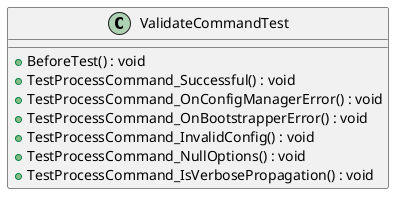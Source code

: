 @startuml
class ValidateCommandTest {
    + BeforeTest() : void
    + TestProcessCommand_Successful() : void
    + TestProcessCommand_OnConfigManagerError() : void
    + TestProcessCommand_OnBootstrapperError() : void
    + TestProcessCommand_InvalidConfig() : void
    + TestProcessCommand_NullOptions() : void
    + TestProcessCommand_IsVerbosePropagation() : void
}
@enduml

